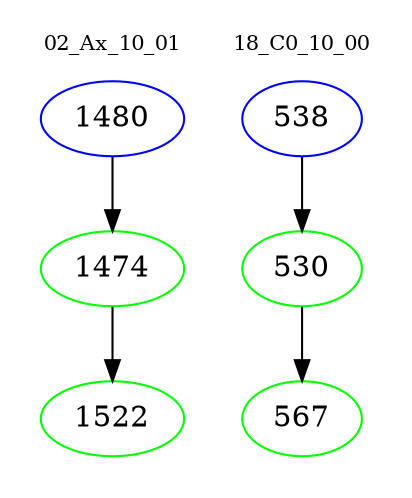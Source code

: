 digraph{
subgraph cluster_0 {
color = white
label = "02_Ax_10_01";
fontsize=10;
T0_1480 [label="1480", color="blue"]
T0_1480 -> T0_1474 [color="black"]
T0_1474 [label="1474", color="green"]
T0_1474 -> T0_1522 [color="black"]
T0_1522 [label="1522", color="green"]
}
subgraph cluster_1 {
color = white
label = "18_C0_10_00";
fontsize=10;
T1_538 [label="538", color="blue"]
T1_538 -> T1_530 [color="black"]
T1_530 [label="530", color="green"]
T1_530 -> T1_567 [color="black"]
T1_567 [label="567", color="green"]
}
}
